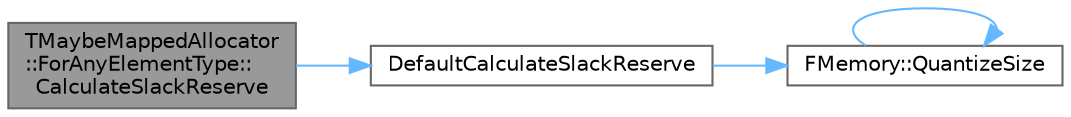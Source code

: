 digraph "TMaybeMappedAllocator::ForAnyElementType::CalculateSlackReserve"
{
 // INTERACTIVE_SVG=YES
 // LATEX_PDF_SIZE
  bgcolor="transparent";
  edge [fontname=Helvetica,fontsize=10,labelfontname=Helvetica,labelfontsize=10];
  node [fontname=Helvetica,fontsize=10,shape=box,height=0.2,width=0.4];
  rankdir="LR";
  Node1 [id="Node000001",label="TMaybeMappedAllocator\l::ForAnyElementType::\lCalculateSlackReserve",height=0.2,width=0.4,color="gray40", fillcolor="grey60", style="filled", fontcolor="black",tooltip=" "];
  Node1 -> Node2 [id="edge1_Node000001_Node000002",color="steelblue1",style="solid",tooltip=" "];
  Node2 [id="Node000002",label="DefaultCalculateSlackReserve",height=0.2,width=0.4,color="grey40", fillcolor="white", style="filled",URL="$d7/dff/ContainerAllocationPolicies_8h.html#ac8f8a0e5ad8fc5b7053f2b60a15904ea",tooltip=" "];
  Node2 -> Node3 [id="edge2_Node000002_Node000003",color="steelblue1",style="solid",tooltip=" "];
  Node3 [id="Node000003",label="FMemory::QuantizeSize",height=0.2,width=0.4,color="grey40", fillcolor="white", style="filled",URL="$de/d4a/structFMemory.html#ae59ac0f68b3c1bef79e63341687569fb",tooltip="For some allocators this will return the actual size that should be requested to eliminate internal f..."];
  Node3 -> Node3 [id="edge3_Node000003_Node000003",color="steelblue1",style="solid",tooltip=" "];
}
